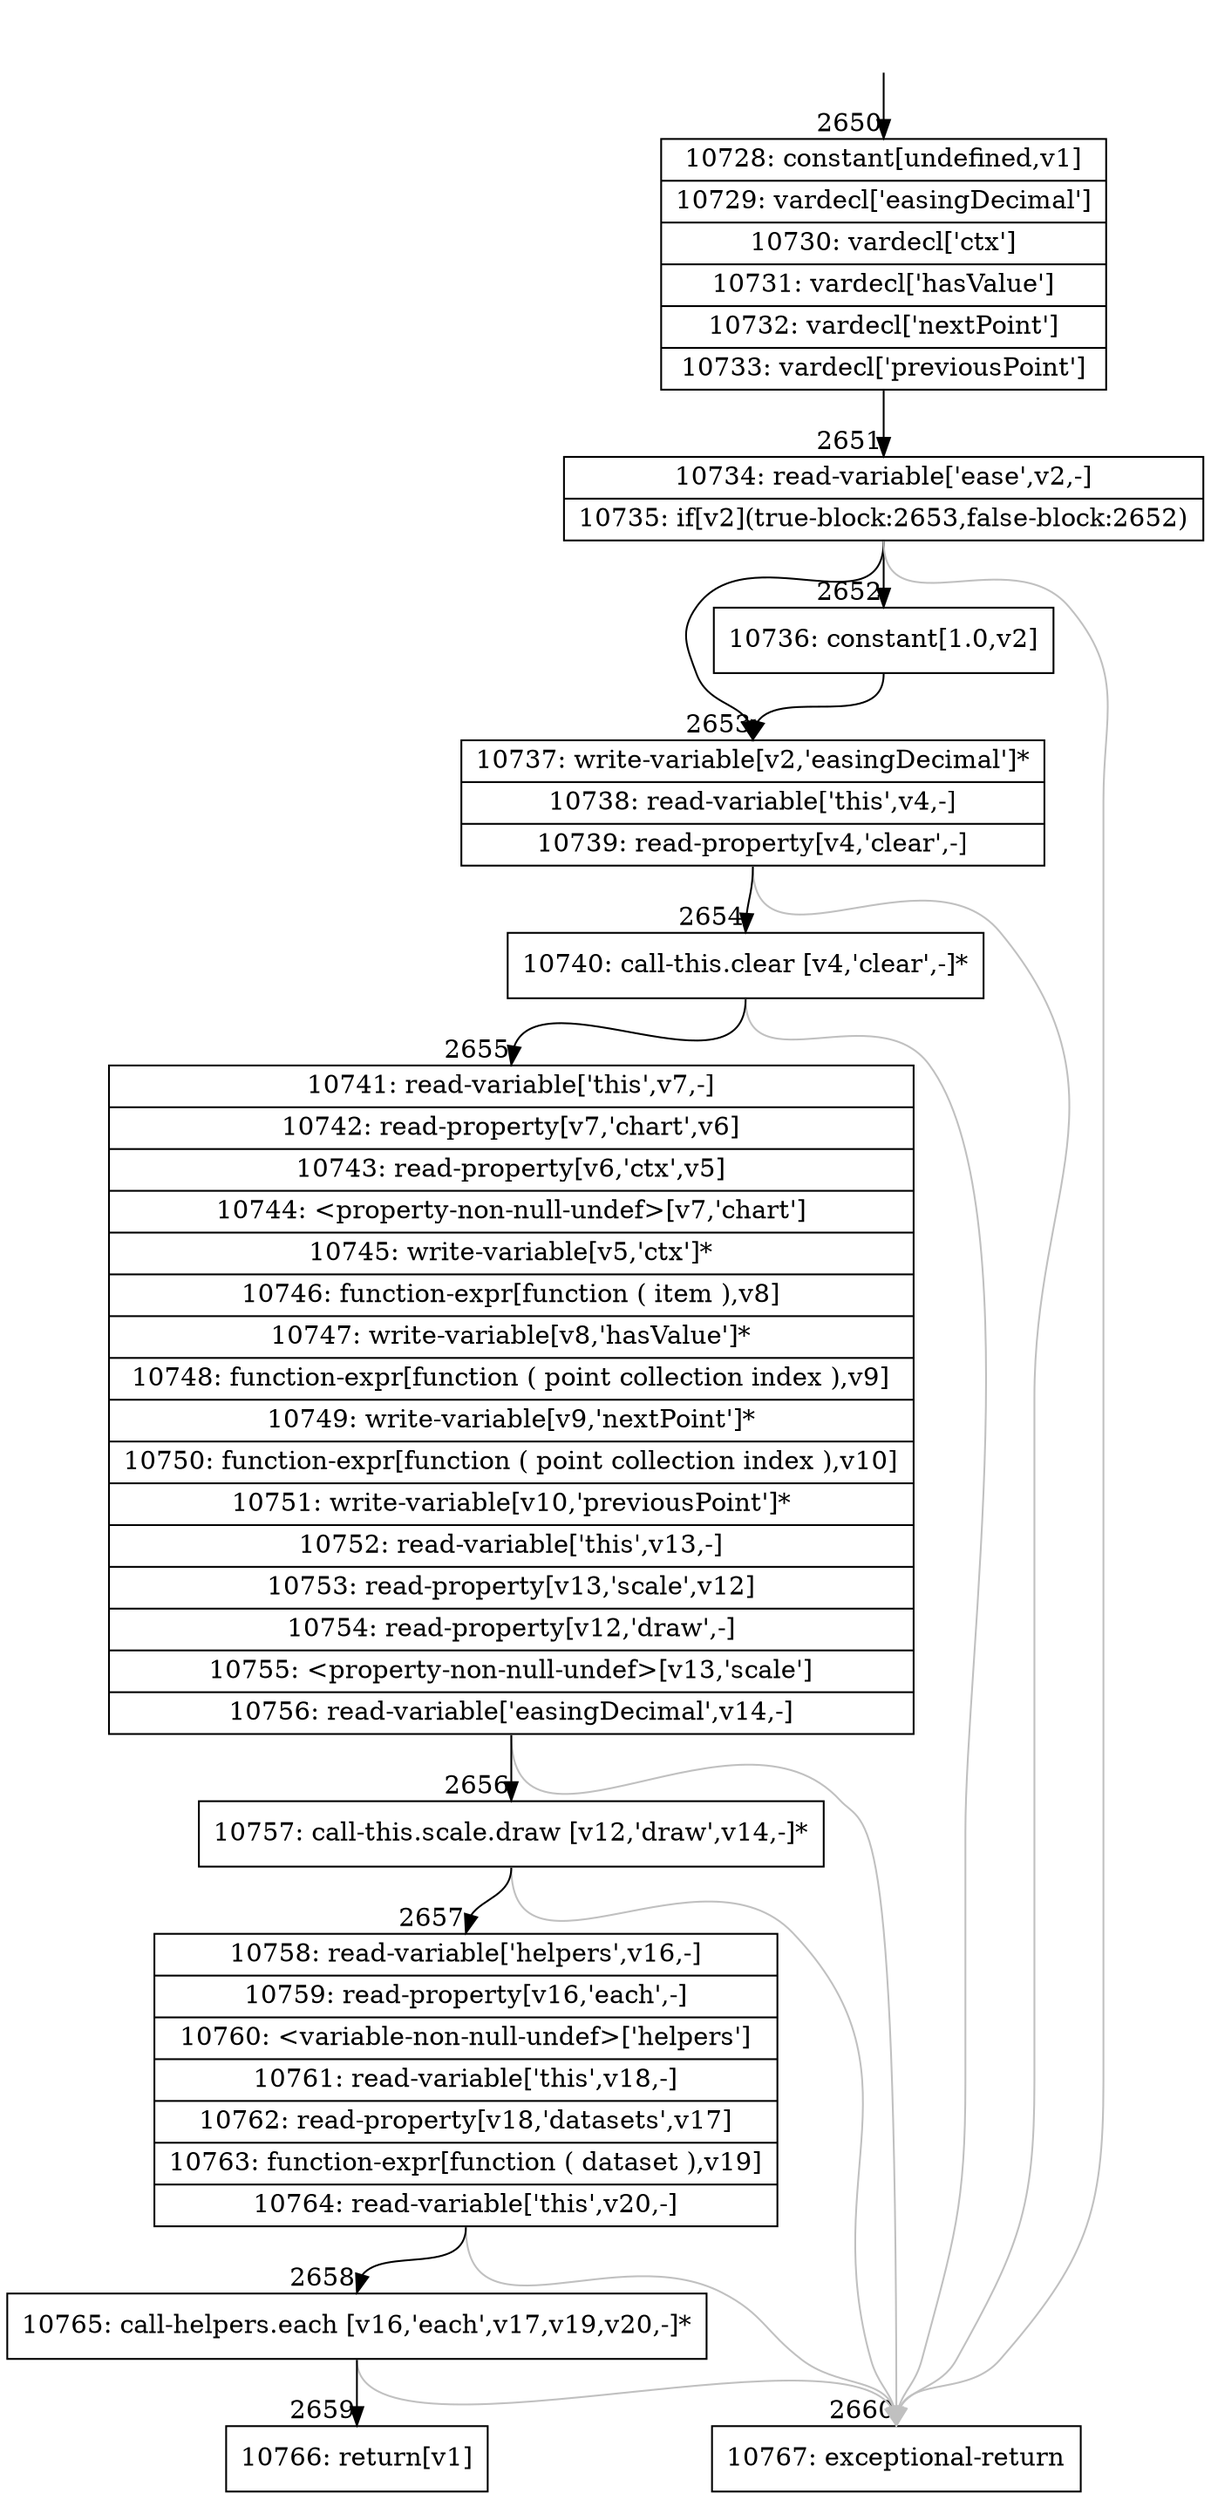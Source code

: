 digraph {
rankdir="TD"
BB_entry242[shape=none,label=""];
BB_entry242 -> BB2650 [tailport=s, headport=n, headlabel="    2650"]
BB2650 [shape=record label="{10728: constant[undefined,v1]|10729: vardecl['easingDecimal']|10730: vardecl['ctx']|10731: vardecl['hasValue']|10732: vardecl['nextPoint']|10733: vardecl['previousPoint']}" ] 
BB2650 -> BB2651 [tailport=s, headport=n, headlabel="      2651"]
BB2651 [shape=record label="{10734: read-variable['ease',v2,-]|10735: if[v2](true-block:2653,false-block:2652)}" ] 
BB2651 -> BB2653 [tailport=s, headport=n, headlabel="      2653"]
BB2651 -> BB2652 [tailport=s, headport=n, headlabel="      2652"]
BB2651 -> BB2660 [tailport=s, headport=n, color=gray, headlabel="      2660"]
BB2652 [shape=record label="{10736: constant[1.0,v2]}" ] 
BB2652 -> BB2653 [tailport=s, headport=n]
BB2653 [shape=record label="{10737: write-variable[v2,'easingDecimal']*|10738: read-variable['this',v4,-]|10739: read-property[v4,'clear',-]}" ] 
BB2653 -> BB2654 [tailport=s, headport=n, headlabel="      2654"]
BB2653 -> BB2660 [tailport=s, headport=n, color=gray]
BB2654 [shape=record label="{10740: call-this.clear [v4,'clear',-]*}" ] 
BB2654 -> BB2655 [tailport=s, headport=n, headlabel="      2655"]
BB2654 -> BB2660 [tailport=s, headport=n, color=gray]
BB2655 [shape=record label="{10741: read-variable['this',v7,-]|10742: read-property[v7,'chart',v6]|10743: read-property[v6,'ctx',v5]|10744: \<property-non-null-undef\>[v7,'chart']|10745: write-variable[v5,'ctx']*|10746: function-expr[function ( item ),v8]|10747: write-variable[v8,'hasValue']*|10748: function-expr[function ( point collection index ),v9]|10749: write-variable[v9,'nextPoint']*|10750: function-expr[function ( point collection index ),v10]|10751: write-variable[v10,'previousPoint']*|10752: read-variable['this',v13,-]|10753: read-property[v13,'scale',v12]|10754: read-property[v12,'draw',-]|10755: \<property-non-null-undef\>[v13,'scale']|10756: read-variable['easingDecimal',v14,-]}" ] 
BB2655 -> BB2656 [tailport=s, headport=n, headlabel="      2656"]
BB2655 -> BB2660 [tailport=s, headport=n, color=gray]
BB2656 [shape=record label="{10757: call-this.scale.draw [v12,'draw',v14,-]*}" ] 
BB2656 -> BB2657 [tailport=s, headport=n, headlabel="      2657"]
BB2656 -> BB2660 [tailport=s, headport=n, color=gray]
BB2657 [shape=record label="{10758: read-variable['helpers',v16,-]|10759: read-property[v16,'each',-]|10760: \<variable-non-null-undef\>['helpers']|10761: read-variable['this',v18,-]|10762: read-property[v18,'datasets',v17]|10763: function-expr[function ( dataset ),v19]|10764: read-variable['this',v20,-]}" ] 
BB2657 -> BB2658 [tailport=s, headport=n, headlabel="      2658"]
BB2657 -> BB2660 [tailport=s, headport=n, color=gray]
BB2658 [shape=record label="{10765: call-helpers.each [v16,'each',v17,v19,v20,-]*}" ] 
BB2658 -> BB2659 [tailport=s, headport=n, headlabel="      2659"]
BB2658 -> BB2660 [tailport=s, headport=n, color=gray]
BB2659 [shape=record label="{10766: return[v1]}" ] 
BB2660 [shape=record label="{10767: exceptional-return}" ] 
//#$~ 2878
}
